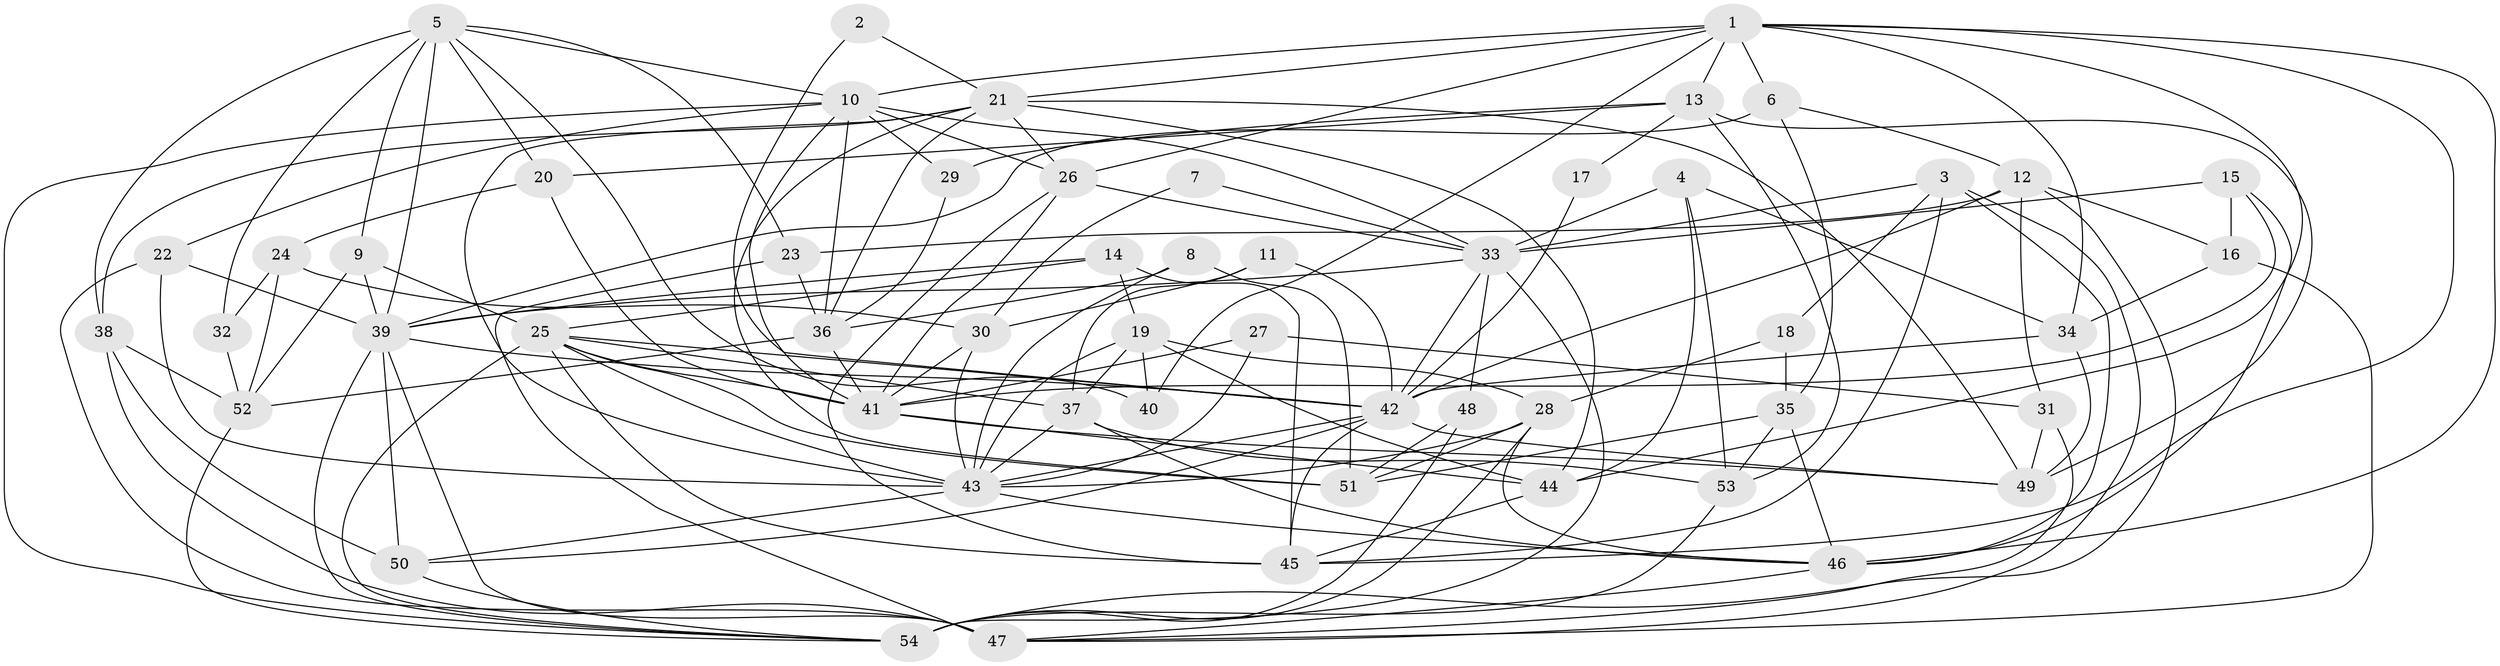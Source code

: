 // original degree distribution, {5: 0.23148148148148148, 3: 0.2777777777777778, 7: 0.027777777777777776, 2: 0.1111111111111111, 4: 0.28703703703703703, 8: 0.027777777777777776, 6: 0.037037037037037035}
// Generated by graph-tools (version 1.1) at 2025/50/03/09/25 03:50:14]
// undirected, 54 vertices, 154 edges
graph export_dot {
graph [start="1"]
  node [color=gray90,style=filled];
  1;
  2;
  3;
  4;
  5;
  6;
  7;
  8;
  9;
  10;
  11;
  12;
  13;
  14;
  15;
  16;
  17;
  18;
  19;
  20;
  21;
  22;
  23;
  24;
  25;
  26;
  27;
  28;
  29;
  30;
  31;
  32;
  33;
  34;
  35;
  36;
  37;
  38;
  39;
  40;
  41;
  42;
  43;
  44;
  45;
  46;
  47;
  48;
  49;
  50;
  51;
  52;
  53;
  54;
  1 -- 6 [weight=1.0];
  1 -- 10 [weight=1.0];
  1 -- 13 [weight=1.0];
  1 -- 21 [weight=1.0];
  1 -- 26 [weight=1.0];
  1 -- 34 [weight=1.0];
  1 -- 40 [weight=1.0];
  1 -- 44 [weight=1.0];
  1 -- 45 [weight=1.0];
  1 -- 46 [weight=1.0];
  2 -- 21 [weight=1.0];
  2 -- 42 [weight=1.0];
  3 -- 18 [weight=1.0];
  3 -- 33 [weight=1.0];
  3 -- 45 [weight=1.0];
  3 -- 46 [weight=1.0];
  3 -- 47 [weight=1.0];
  4 -- 33 [weight=2.0];
  4 -- 34 [weight=1.0];
  4 -- 44 [weight=1.0];
  4 -- 53 [weight=1.0];
  5 -- 9 [weight=1.0];
  5 -- 10 [weight=1.0];
  5 -- 20 [weight=1.0];
  5 -- 23 [weight=1.0];
  5 -- 32 [weight=1.0];
  5 -- 38 [weight=1.0];
  5 -- 39 [weight=1.0];
  5 -- 40 [weight=1.0];
  6 -- 12 [weight=1.0];
  6 -- 35 [weight=1.0];
  6 -- 39 [weight=2.0];
  7 -- 30 [weight=1.0];
  7 -- 33 [weight=1.0];
  8 -- 36 [weight=1.0];
  8 -- 43 [weight=1.0];
  8 -- 51 [weight=1.0];
  9 -- 25 [weight=1.0];
  9 -- 39 [weight=1.0];
  9 -- 52 [weight=1.0];
  10 -- 22 [weight=1.0];
  10 -- 26 [weight=1.0];
  10 -- 29 [weight=1.0];
  10 -- 33 [weight=1.0];
  10 -- 36 [weight=1.0];
  10 -- 41 [weight=1.0];
  10 -- 54 [weight=1.0];
  11 -- 30 [weight=1.0];
  11 -- 37 [weight=1.0];
  11 -- 42 [weight=1.0];
  12 -- 16 [weight=1.0];
  12 -- 23 [weight=1.0];
  12 -- 31 [weight=1.0];
  12 -- 42 [weight=1.0];
  12 -- 54 [weight=1.0];
  13 -- 17 [weight=1.0];
  13 -- 20 [weight=1.0];
  13 -- 29 [weight=1.0];
  13 -- 49 [weight=2.0];
  13 -- 53 [weight=1.0];
  14 -- 19 [weight=1.0];
  14 -- 25 [weight=1.0];
  14 -- 39 [weight=1.0];
  14 -- 45 [weight=1.0];
  15 -- 16 [weight=1.0];
  15 -- 33 [weight=2.0];
  15 -- 41 [weight=1.0];
  15 -- 46 [weight=1.0];
  16 -- 34 [weight=1.0];
  16 -- 47 [weight=1.0];
  17 -- 42 [weight=1.0];
  18 -- 28 [weight=1.0];
  18 -- 35 [weight=1.0];
  19 -- 28 [weight=1.0];
  19 -- 37 [weight=1.0];
  19 -- 40 [weight=1.0];
  19 -- 43 [weight=1.0];
  19 -- 44 [weight=1.0];
  20 -- 24 [weight=1.0];
  20 -- 41 [weight=1.0];
  21 -- 26 [weight=2.0];
  21 -- 36 [weight=1.0];
  21 -- 38 [weight=1.0];
  21 -- 43 [weight=1.0];
  21 -- 44 [weight=1.0];
  21 -- 49 [weight=1.0];
  21 -- 51 [weight=1.0];
  22 -- 39 [weight=1.0];
  22 -- 43 [weight=1.0];
  22 -- 47 [weight=1.0];
  23 -- 36 [weight=1.0];
  23 -- 47 [weight=1.0];
  24 -- 30 [weight=1.0];
  24 -- 32 [weight=1.0];
  24 -- 52 [weight=1.0];
  25 -- 37 [weight=1.0];
  25 -- 41 [weight=1.0];
  25 -- 42 [weight=1.0];
  25 -- 43 [weight=2.0];
  25 -- 45 [weight=1.0];
  25 -- 51 [weight=1.0];
  25 -- 54 [weight=1.0];
  26 -- 33 [weight=1.0];
  26 -- 41 [weight=1.0];
  26 -- 45 [weight=1.0];
  27 -- 31 [weight=1.0];
  27 -- 41 [weight=1.0];
  27 -- 43 [weight=1.0];
  28 -- 43 [weight=1.0];
  28 -- 46 [weight=1.0];
  28 -- 51 [weight=1.0];
  28 -- 54 [weight=1.0];
  29 -- 36 [weight=1.0];
  30 -- 41 [weight=1.0];
  30 -- 43 [weight=1.0];
  31 -- 47 [weight=1.0];
  31 -- 49 [weight=1.0];
  32 -- 52 [weight=1.0];
  33 -- 39 [weight=1.0];
  33 -- 42 [weight=1.0];
  33 -- 48 [weight=1.0];
  33 -- 54 [weight=1.0];
  34 -- 42 [weight=1.0];
  34 -- 49 [weight=1.0];
  35 -- 46 [weight=1.0];
  35 -- 51 [weight=1.0];
  35 -- 53 [weight=1.0];
  36 -- 41 [weight=1.0];
  36 -- 52 [weight=1.0];
  37 -- 43 [weight=1.0];
  37 -- 46 [weight=1.0];
  37 -- 53 [weight=1.0];
  38 -- 47 [weight=1.0];
  38 -- 50 [weight=1.0];
  38 -- 52 [weight=1.0];
  39 -- 42 [weight=1.0];
  39 -- 47 [weight=1.0];
  39 -- 50 [weight=1.0];
  39 -- 54 [weight=1.0];
  41 -- 44 [weight=1.0];
  41 -- 49 [weight=1.0];
  42 -- 43 [weight=1.0];
  42 -- 45 [weight=1.0];
  42 -- 49 [weight=1.0];
  42 -- 50 [weight=1.0];
  43 -- 46 [weight=1.0];
  43 -- 50 [weight=1.0];
  44 -- 45 [weight=1.0];
  46 -- 47 [weight=1.0];
  48 -- 51 [weight=1.0];
  48 -- 54 [weight=1.0];
  50 -- 54 [weight=1.0];
  52 -- 54 [weight=1.0];
  53 -- 54 [weight=1.0];
}
